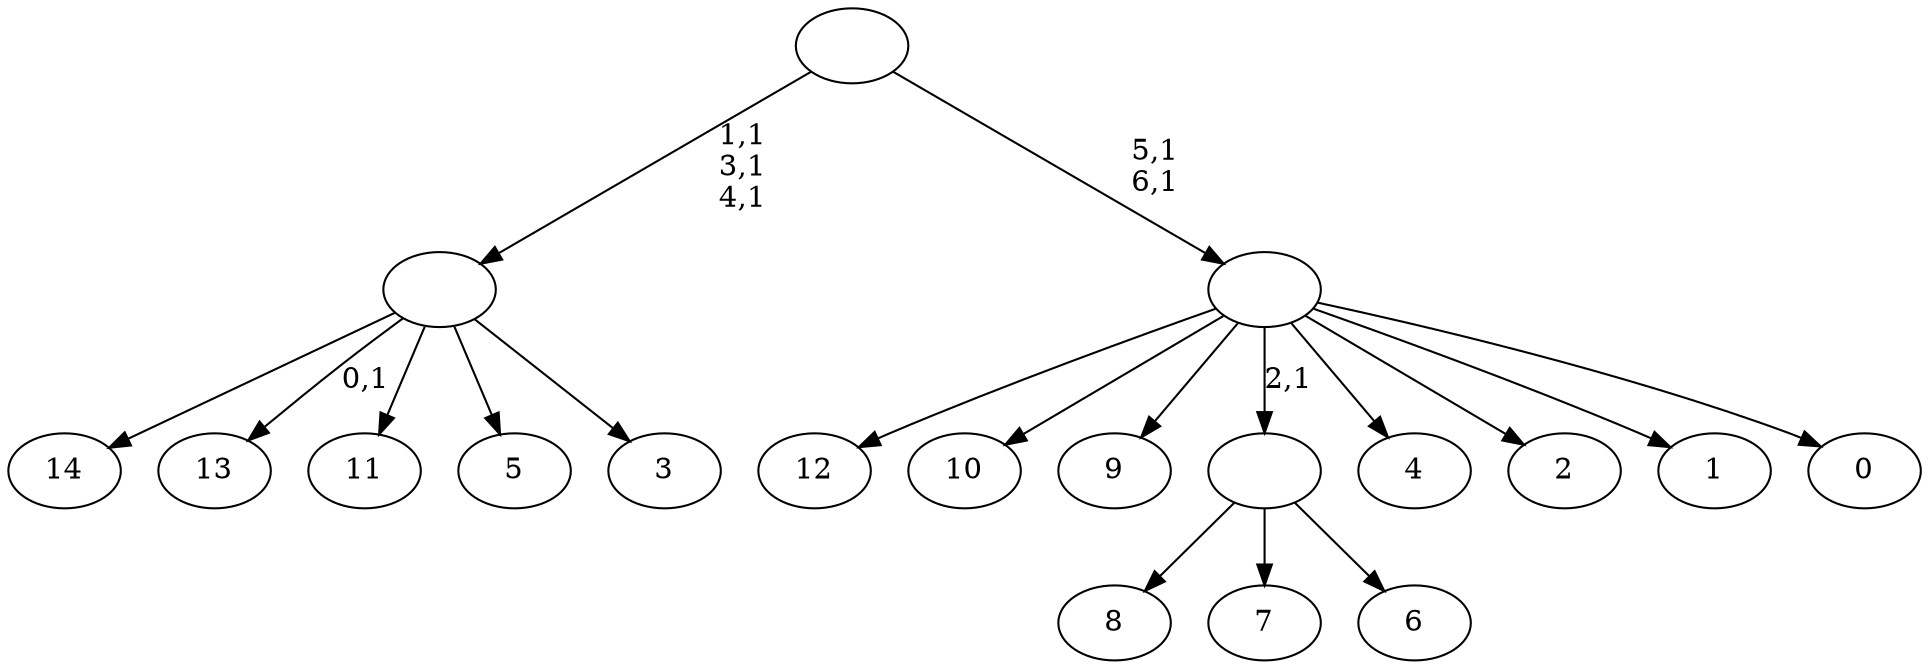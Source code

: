 digraph T {
	22 [label="14"]
	21 [label="13"]
	19 [label="12"]
	18 [label="11"]
	17 [label="10"]
	16 [label="9"]
	15 [label="8"]
	14 [label="7"]
	13 [label="6"]
	12 [label=""]
	11 [label="5"]
	10 [label="4"]
	9 [label="3"]
	8 [label=""]
	5 [label="2"]
	4 [label="1"]
	3 [label="0"]
	2 [label=""]
	0 [label=""]
	12 -> 15 [label=""]
	12 -> 14 [label=""]
	12 -> 13 [label=""]
	8 -> 21 [label="0,1"]
	8 -> 22 [label=""]
	8 -> 18 [label=""]
	8 -> 11 [label=""]
	8 -> 9 [label=""]
	2 -> 19 [label=""]
	2 -> 17 [label=""]
	2 -> 16 [label=""]
	2 -> 12 [label="2,1"]
	2 -> 10 [label=""]
	2 -> 5 [label=""]
	2 -> 4 [label=""]
	2 -> 3 [label=""]
	0 -> 2 [label="5,1\n6,1"]
	0 -> 8 [label="1,1\n3,1\n4,1"]
}
